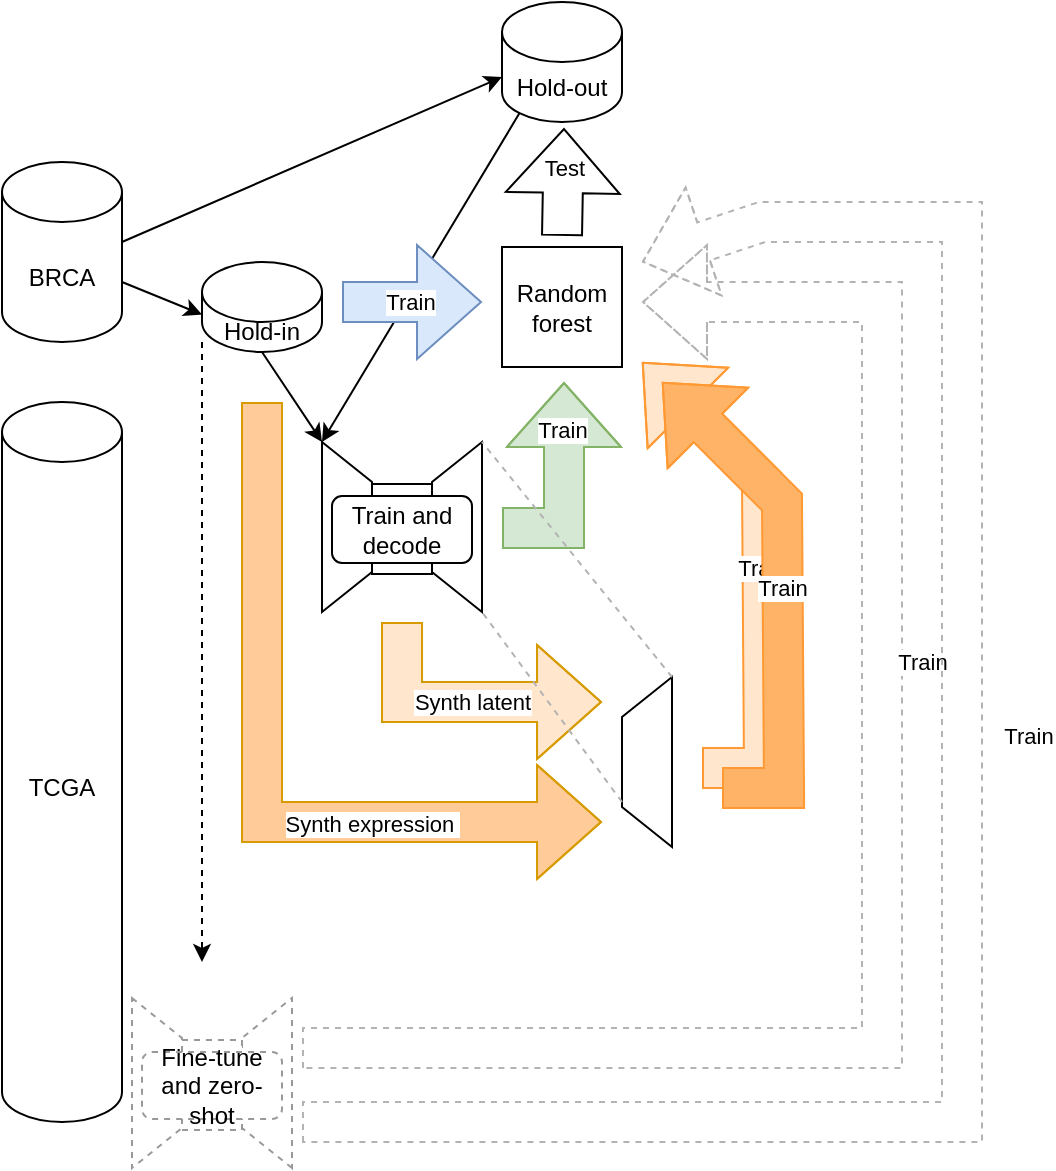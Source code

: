 <mxfile version="20.6.2" type="device"><diagram id="uCA-NYn-XnXWemaJJAZq" name="Page-1"><mxGraphModel dx="631" dy="583" grid="1" gridSize="10" guides="1" tooltips="1" connect="1" arrows="1" fold="1" page="1" pageScale="1" pageWidth="850" pageHeight="1100" math="0" shadow="0"><root><mxCell id="0"/><mxCell id="1" parent="0"/><mxCell id="pUVmnnVewVNBTEeVT21n-1" value="BRCA" style="shape=cylinder3;whiteSpace=wrap;html=1;boundedLbl=1;backgroundOutline=1;size=15;" parent="1" vertex="1"><mxGeometry x="20" y="90" width="60" height="90" as="geometry"/></mxCell><mxCell id="pUVmnnVewVNBTEeVT21n-2" value="TCGA" style="shape=cylinder3;whiteSpace=wrap;html=1;boundedLbl=1;backgroundOutline=1;size=15;" parent="1" vertex="1"><mxGeometry x="20" y="210" width="60" height="360" as="geometry"/></mxCell><mxCell id="pUVmnnVewVNBTEeVT21n-3" value="Hold-out" style="shape=cylinder3;whiteSpace=wrap;html=1;boundedLbl=1;backgroundOutline=1;size=15;" parent="1" vertex="1"><mxGeometry x="270" y="10" width="60" height="60" as="geometry"/></mxCell><mxCell id="pUVmnnVewVNBTEeVT21n-4" value="Hold-in" style="shape=cylinder3;whiteSpace=wrap;html=1;boundedLbl=1;backgroundOutline=1;size=15;" parent="1" vertex="1"><mxGeometry x="120" y="140" width="60" height="45" as="geometry"/></mxCell><mxCell id="pUVmnnVewVNBTEeVT21n-42" value="" style="endArrow=classic;html=1;rounded=0;exitX=1;exitY=0;exitDx=0;exitDy=60;exitPerimeter=0;entryX=0;entryY=0;entryDx=0;entryDy=26.25;entryPerimeter=0;" parent="1" source="pUVmnnVewVNBTEeVT21n-1" target="pUVmnnVewVNBTEeVT21n-4" edge="1"><mxGeometry width="50" height="50" relative="1" as="geometry"><mxPoint x="410" y="330" as="sourcePoint"/><mxPoint x="460" y="280" as="targetPoint"/></mxGeometry></mxCell><mxCell id="pUVmnnVewVNBTEeVT21n-43" value="" style="endArrow=classic;html=1;rounded=0;exitX=1;exitY=0;exitDx=0;exitDy=60;exitPerimeter=0;entryX=0;entryY=0;entryDx=0;entryDy=37.5;entryPerimeter=0;" parent="1" target="pUVmnnVewVNBTEeVT21n-3" edge="1"><mxGeometry width="50" height="50" relative="1" as="geometry"><mxPoint x="80" y="130" as="sourcePoint"/><mxPoint x="120" y="146.25" as="targetPoint"/></mxGeometry></mxCell><mxCell id="pUVmnnVewVNBTEeVT21n-45" value="Random forest" style="rounded=0;whiteSpace=wrap;html=1;" parent="1" vertex="1"><mxGeometry x="270" y="132.5" width="60" height="60" as="geometry"/></mxCell><mxCell id="pUVmnnVewVNBTEeVT21n-48" value="" style="shape=flexArrow;endArrow=classic;html=1;rounded=0;endWidth=36;endSize=10.33;width=20;" parent="1" edge="1"><mxGeometry width="50" height="50" relative="1" as="geometry"><mxPoint x="300" y="127" as="sourcePoint"/><mxPoint x="301" y="73" as="targetPoint"/></mxGeometry></mxCell><mxCell id="pUVmnnVewVNBTEeVT21n-49" value="Test" style="edgeLabel;html=1;align=center;verticalAlign=middle;resizable=0;points=[];" parent="pUVmnnVewVNBTEeVT21n-48" vertex="1" connectable="0"><mxGeometry x="-0.33" y="3" relative="1" as="geometry"><mxPoint x="3" y="-16" as="offset"/></mxGeometry></mxCell><mxCell id="g5AsPfwk-Z0h1uQ73BBq-1" value="" style="endArrow=classic;html=1;rounded=0;exitX=0.5;exitY=1;exitDx=0;exitDy=0;exitPerimeter=0;" parent="1" source="pUVmnnVewVNBTEeVT21n-4" edge="1"><mxGeometry width="50" height="50" relative="1" as="geometry"><mxPoint x="400" y="330" as="sourcePoint"/><mxPoint x="180" y="230" as="targetPoint"/></mxGeometry></mxCell><mxCell id="g5AsPfwk-Z0h1uQ73BBq-8" value="" style="group" parent="1" vertex="1" connectable="0"><mxGeometry x="180" y="230" width="110" height="66" as="geometry"/></mxCell><mxCell id="g5AsPfwk-Z0h1uQ73BBq-9" value="" style="group" parent="g5AsPfwk-Z0h1uQ73BBq-8" vertex="1" connectable="0"><mxGeometry width="110" height="64" as="geometry"/></mxCell><mxCell id="g5AsPfwk-Z0h1uQ73BBq-10" value="" style="shape=trapezoid;perimeter=trapezoidPerimeter;whiteSpace=wrap;html=1;fixedSize=1;rotation=-90;" parent="g5AsPfwk-Z0h1uQ73BBq-9" vertex="1"><mxGeometry x="25" y="30" width="85" height="25" as="geometry"/></mxCell><mxCell id="g5AsPfwk-Z0h1uQ73BBq-11" value="" style="shape=trapezoid;perimeter=trapezoidPerimeter;whiteSpace=wrap;html=1;fixedSize=1;rotation=90;" parent="g5AsPfwk-Z0h1uQ73BBq-9" vertex="1"><mxGeometry x="-30" y="30" width="85" height="25" as="geometry"/></mxCell><mxCell id="g5AsPfwk-Z0h1uQ73BBq-12" value="" style="rounded=0;whiteSpace=wrap;html=1;" parent="g5AsPfwk-Z0h1uQ73BBq-8" vertex="1"><mxGeometry x="25" y="21" width="30" height="45" as="geometry"/></mxCell><mxCell id="g5AsPfwk-Z0h1uQ73BBq-13" value="Train and decode" style="rounded=1;whiteSpace=wrap;html=1;" parent="g5AsPfwk-Z0h1uQ73BBq-8" vertex="1"><mxGeometry x="5" y="27" width="70" height="33.5" as="geometry"/></mxCell><mxCell id="g5AsPfwk-Z0h1uQ73BBq-14" value="" style="shape=flexArrow;endArrow=classic;html=1;rounded=0;endWidth=36;endSize=10.33;width=20;fillColor=#d5e8d4;strokeColor=#82b366;" parent="1" edge="1"><mxGeometry width="50" height="50" relative="1" as="geometry"><mxPoint x="270" y="273" as="sourcePoint"/><mxPoint x="301" y="200" as="targetPoint"/><Array as="points"><mxPoint x="301" y="273"/></Array></mxGeometry></mxCell><mxCell id="g5AsPfwk-Z0h1uQ73BBq-15" value="Train" style="edgeLabel;html=1;align=center;verticalAlign=middle;resizable=0;points=[];" parent="g5AsPfwk-Z0h1uQ73BBq-14" vertex="1" connectable="0"><mxGeometry x="-0.33" y="3" relative="1" as="geometry"><mxPoint x="2" y="-45" as="offset"/></mxGeometry></mxCell><mxCell id="g5AsPfwk-Z0h1uQ73BBq-16" value="" style="endArrow=classic;html=1;rounded=0;exitX=0.145;exitY=1;exitDx=0;exitDy=-4.35;exitPerimeter=0;" parent="1" source="pUVmnnVewVNBTEeVT21n-3" edge="1"><mxGeometry width="50" height="50" relative="1" as="geometry"><mxPoint x="300" y="320" as="sourcePoint"/><mxPoint x="180" y="230" as="targetPoint"/></mxGeometry></mxCell><mxCell id="pUVmnnVewVNBTEeVT21n-46" value="" style="shape=flexArrow;endArrow=classic;html=1;rounded=0;endWidth=36;endSize=10.33;width=20;fillColor=#dae8fc;strokeColor=#6c8ebf;" parent="1" edge="1"><mxGeometry width="50" height="50" relative="1" as="geometry"><mxPoint x="190" y="160" as="sourcePoint"/><mxPoint x="260" y="160" as="targetPoint"/></mxGeometry></mxCell><mxCell id="pUVmnnVewVNBTEeVT21n-47" value="Train" style="edgeLabel;html=1;align=center;verticalAlign=middle;resizable=0;points=[];" parent="pUVmnnVewVNBTEeVT21n-46" vertex="1" connectable="0"><mxGeometry x="-0.33" y="3" relative="1" as="geometry"><mxPoint x="10" y="3" as="offset"/></mxGeometry></mxCell><mxCell id="FdKDS6Uq2vbgdQOQ6YgD-1" value="" style="shape=flexArrow;endArrow=classic;html=1;rounded=0;endWidth=36;endSize=10.33;width=20;fillColor=#ffe6cc;strokeColor=#d79b00;" edge="1" parent="1"><mxGeometry width="50" height="50" relative="1" as="geometry"><mxPoint x="220" y="320" as="sourcePoint"/><mxPoint x="320" y="360" as="targetPoint"/><Array as="points"><mxPoint x="220" y="360"/></Array></mxGeometry></mxCell><mxCell id="FdKDS6Uq2vbgdQOQ6YgD-2" value="Synth latent" style="edgeLabel;html=1;align=center;verticalAlign=middle;resizable=0;points=[];" vertex="1" connectable="0" parent="FdKDS6Uq2vbgdQOQ6YgD-1"><mxGeometry x="-0.33" y="3" relative="1" as="geometry"><mxPoint x="28" y="3" as="offset"/></mxGeometry></mxCell><mxCell id="FdKDS6Uq2vbgdQOQ6YgD-3" value="" style="shape=flexArrow;endArrow=classic;html=1;rounded=0;endWidth=36;endSize=10.33;width=20;fillColor=#FFCC99;strokeColor=#d79b00;" edge="1" parent="1"><mxGeometry width="50" height="50" relative="1" as="geometry"><mxPoint x="150" y="210" as="sourcePoint"/><mxPoint x="320" y="420" as="targetPoint"/><Array as="points"><mxPoint x="150" y="420"/></Array></mxGeometry></mxCell><mxCell id="FdKDS6Uq2vbgdQOQ6YgD-4" value="Synth expression&amp;nbsp;" style="edgeLabel;html=1;align=center;verticalAlign=middle;resizable=0;points=[];" vertex="1" connectable="0" parent="FdKDS6Uq2vbgdQOQ6YgD-3"><mxGeometry x="-0.33" y="3" relative="1" as="geometry"><mxPoint x="52" y="83" as="offset"/></mxGeometry></mxCell><mxCell id="FdKDS6Uq2vbgdQOQ6YgD-5" value="" style="shape=trapezoid;perimeter=trapezoidPerimeter;whiteSpace=wrap;html=1;fixedSize=1;rotation=-90;" vertex="1" parent="1"><mxGeometry x="300" y="377.5" width="85" height="25" as="geometry"/></mxCell><mxCell id="FdKDS6Uq2vbgdQOQ6YgD-6" value="" style="shape=flexArrow;endArrow=classic;html=1;rounded=0;endWidth=36;endSize=10.33;width=20;fillColor=#FFE6CC;strokeColor=#FF9933;" edge="1" parent="1"><mxGeometry width="50" height="50" relative="1" as="geometry"><mxPoint x="370" y="393" as="sourcePoint"/><mxPoint x="340" y="190" as="targetPoint"/><Array as="points"><mxPoint x="401" y="393"/><mxPoint x="400" y="250"/></Array></mxGeometry></mxCell><mxCell id="FdKDS6Uq2vbgdQOQ6YgD-7" value="Train" style="edgeLabel;html=1;align=center;verticalAlign=middle;resizable=0;points=[];" vertex="1" connectable="0" parent="FdKDS6Uq2vbgdQOQ6YgD-6"><mxGeometry x="-0.33" y="3" relative="1" as="geometry"><mxPoint x="2" y="-45" as="offset"/></mxGeometry></mxCell><mxCell id="FdKDS6Uq2vbgdQOQ6YgD-8" value="" style="shape=flexArrow;endArrow=classic;html=1;rounded=0;endWidth=36;endSize=10.33;width=20;fillColor=#FFB366;strokeColor=#FF9933;" edge="1" parent="1"><mxGeometry width="50" height="50" relative="1" as="geometry"><mxPoint x="380" y="403" as="sourcePoint"/><mxPoint x="350" y="200" as="targetPoint"/><Array as="points"><mxPoint x="411" y="403"/><mxPoint x="410" y="260"/></Array></mxGeometry></mxCell><mxCell id="FdKDS6Uq2vbgdQOQ6YgD-9" value="Train" style="edgeLabel;html=1;align=center;verticalAlign=middle;resizable=0;points=[];" vertex="1" connectable="0" parent="FdKDS6Uq2vbgdQOQ6YgD-8"><mxGeometry x="-0.33" y="3" relative="1" as="geometry"><mxPoint x="2" y="-45" as="offset"/></mxGeometry></mxCell><mxCell id="FdKDS6Uq2vbgdQOQ6YgD-10" value="" style="shape=flexArrow;endArrow=classic;html=1;rounded=0;endWidth=36;endSize=10.33;width=20;fillColor=none;strokeColor=#B3B3B3;dashed=1;" edge="1" parent="1"><mxGeometry width="50" height="50" relative="1" as="geometry"><mxPoint x="170" y="533" as="sourcePoint"/><mxPoint x="340" y="160" as="targetPoint"/><Array as="points"><mxPoint x="460" y="533"/><mxPoint x="460" y="160"/></Array></mxGeometry></mxCell><mxCell id="FdKDS6Uq2vbgdQOQ6YgD-11" value="Train" style="edgeLabel;html=1;align=center;verticalAlign=middle;resizable=0;points=[];" vertex="1" connectable="0" parent="FdKDS6Uq2vbgdQOQ6YgD-10"><mxGeometry x="-0.33" y="3" relative="1" as="geometry"><mxPoint x="47" y="-190" as="offset"/></mxGeometry></mxCell><mxCell id="FdKDS6Uq2vbgdQOQ6YgD-12" value="" style="endArrow=classic;html=1;rounded=0;exitX=0;exitY=0.889;exitDx=0;exitDy=0;exitPerimeter=0;dashed=1;" edge="1" parent="1" source="pUVmnnVewVNBTEeVT21n-4"><mxGeometry width="50" height="50" relative="1" as="geometry"><mxPoint x="90" y="160" as="sourcePoint"/><mxPoint x="120" y="490" as="targetPoint"/></mxGeometry></mxCell><mxCell id="FdKDS6Uq2vbgdQOQ6YgD-13" value="" style="endArrow=none;dashed=1;html=1;rounded=0;strokeColor=#B3B3B3;fillColor=none;entryX=1;entryY=1;entryDx=0;entryDy=0;exitX=1;exitY=1;exitDx=0;exitDy=0;" edge="1" parent="1" source="FdKDS6Uq2vbgdQOQ6YgD-5" target="g5AsPfwk-Z0h1uQ73BBq-10"><mxGeometry width="50" height="50" relative="1" as="geometry"><mxPoint x="300" y="370" as="sourcePoint"/><mxPoint x="350" y="320" as="targetPoint"/></mxGeometry></mxCell><mxCell id="FdKDS6Uq2vbgdQOQ6YgD-14" value="" style="endArrow=none;dashed=1;html=1;rounded=0;strokeColor=#B3B3B3;fillColor=none;entryX=0;entryY=1;entryDx=0;entryDy=0;" edge="1" parent="1" target="g5AsPfwk-Z0h1uQ73BBq-10"><mxGeometry width="50" height="50" relative="1" as="geometry"><mxPoint x="330" y="410" as="sourcePoint"/><mxPoint x="252.5" y="320" as="targetPoint"/></mxGeometry></mxCell><mxCell id="FdKDS6Uq2vbgdQOQ6YgD-15" value="" style="shape=flexArrow;endArrow=classic;html=1;rounded=0;endWidth=36;endSize=10.33;width=20;fillColor=none;strokeColor=#B3B3B3;dashed=1;" edge="1" parent="1"><mxGeometry width="50" height="50" relative="1" as="geometry"><mxPoint x="170" y="570" as="sourcePoint"/><mxPoint x="340" y="140" as="targetPoint"/><Array as="points"><mxPoint x="500" y="570"/><mxPoint x="500" y="120"/><mxPoint x="400" y="120"/></Array></mxGeometry></mxCell><mxCell id="FdKDS6Uq2vbgdQOQ6YgD-16" value="Train" style="edgeLabel;html=1;align=center;verticalAlign=middle;resizable=0;points=[];" vertex="1" connectable="0" parent="FdKDS6Uq2vbgdQOQ6YgD-15"><mxGeometry x="-0.33" y="3" relative="1" as="geometry"><mxPoint x="47" y="-190" as="offset"/></mxGeometry></mxCell><mxCell id="FdKDS6Uq2vbgdQOQ6YgD-17" value="" style="shape=trapezoid;perimeter=trapezoidPerimeter;whiteSpace=wrap;html=1;fixedSize=1;rotation=-90;dashed=1;strokeColor=#999999;" vertex="1" parent="1"><mxGeometry x="110" y="538" width="85" height="25" as="geometry"/></mxCell><mxCell id="FdKDS6Uq2vbgdQOQ6YgD-18" value="" style="shape=trapezoid;perimeter=trapezoidPerimeter;whiteSpace=wrap;html=1;fixedSize=1;rotation=90;dashed=1;strokeColor=#999999;" vertex="1" parent="1"><mxGeometry x="55" y="538" width="85" height="25" as="geometry"/></mxCell><mxCell id="FdKDS6Uq2vbgdQOQ6YgD-19" value="" style="rounded=0;whiteSpace=wrap;html=1;dashed=1;strokeColor=#999999;" vertex="1" parent="1"><mxGeometry x="110" y="529" width="30" height="45" as="geometry"/></mxCell><mxCell id="FdKDS6Uq2vbgdQOQ6YgD-20" value="Fine-tune and zero-shot" style="rounded=1;whiteSpace=wrap;html=1;dashed=1;strokeColor=#999999;" vertex="1" parent="1"><mxGeometry x="90" y="535" width="70" height="33.5" as="geometry"/></mxCell></root></mxGraphModel></diagram></mxfile>